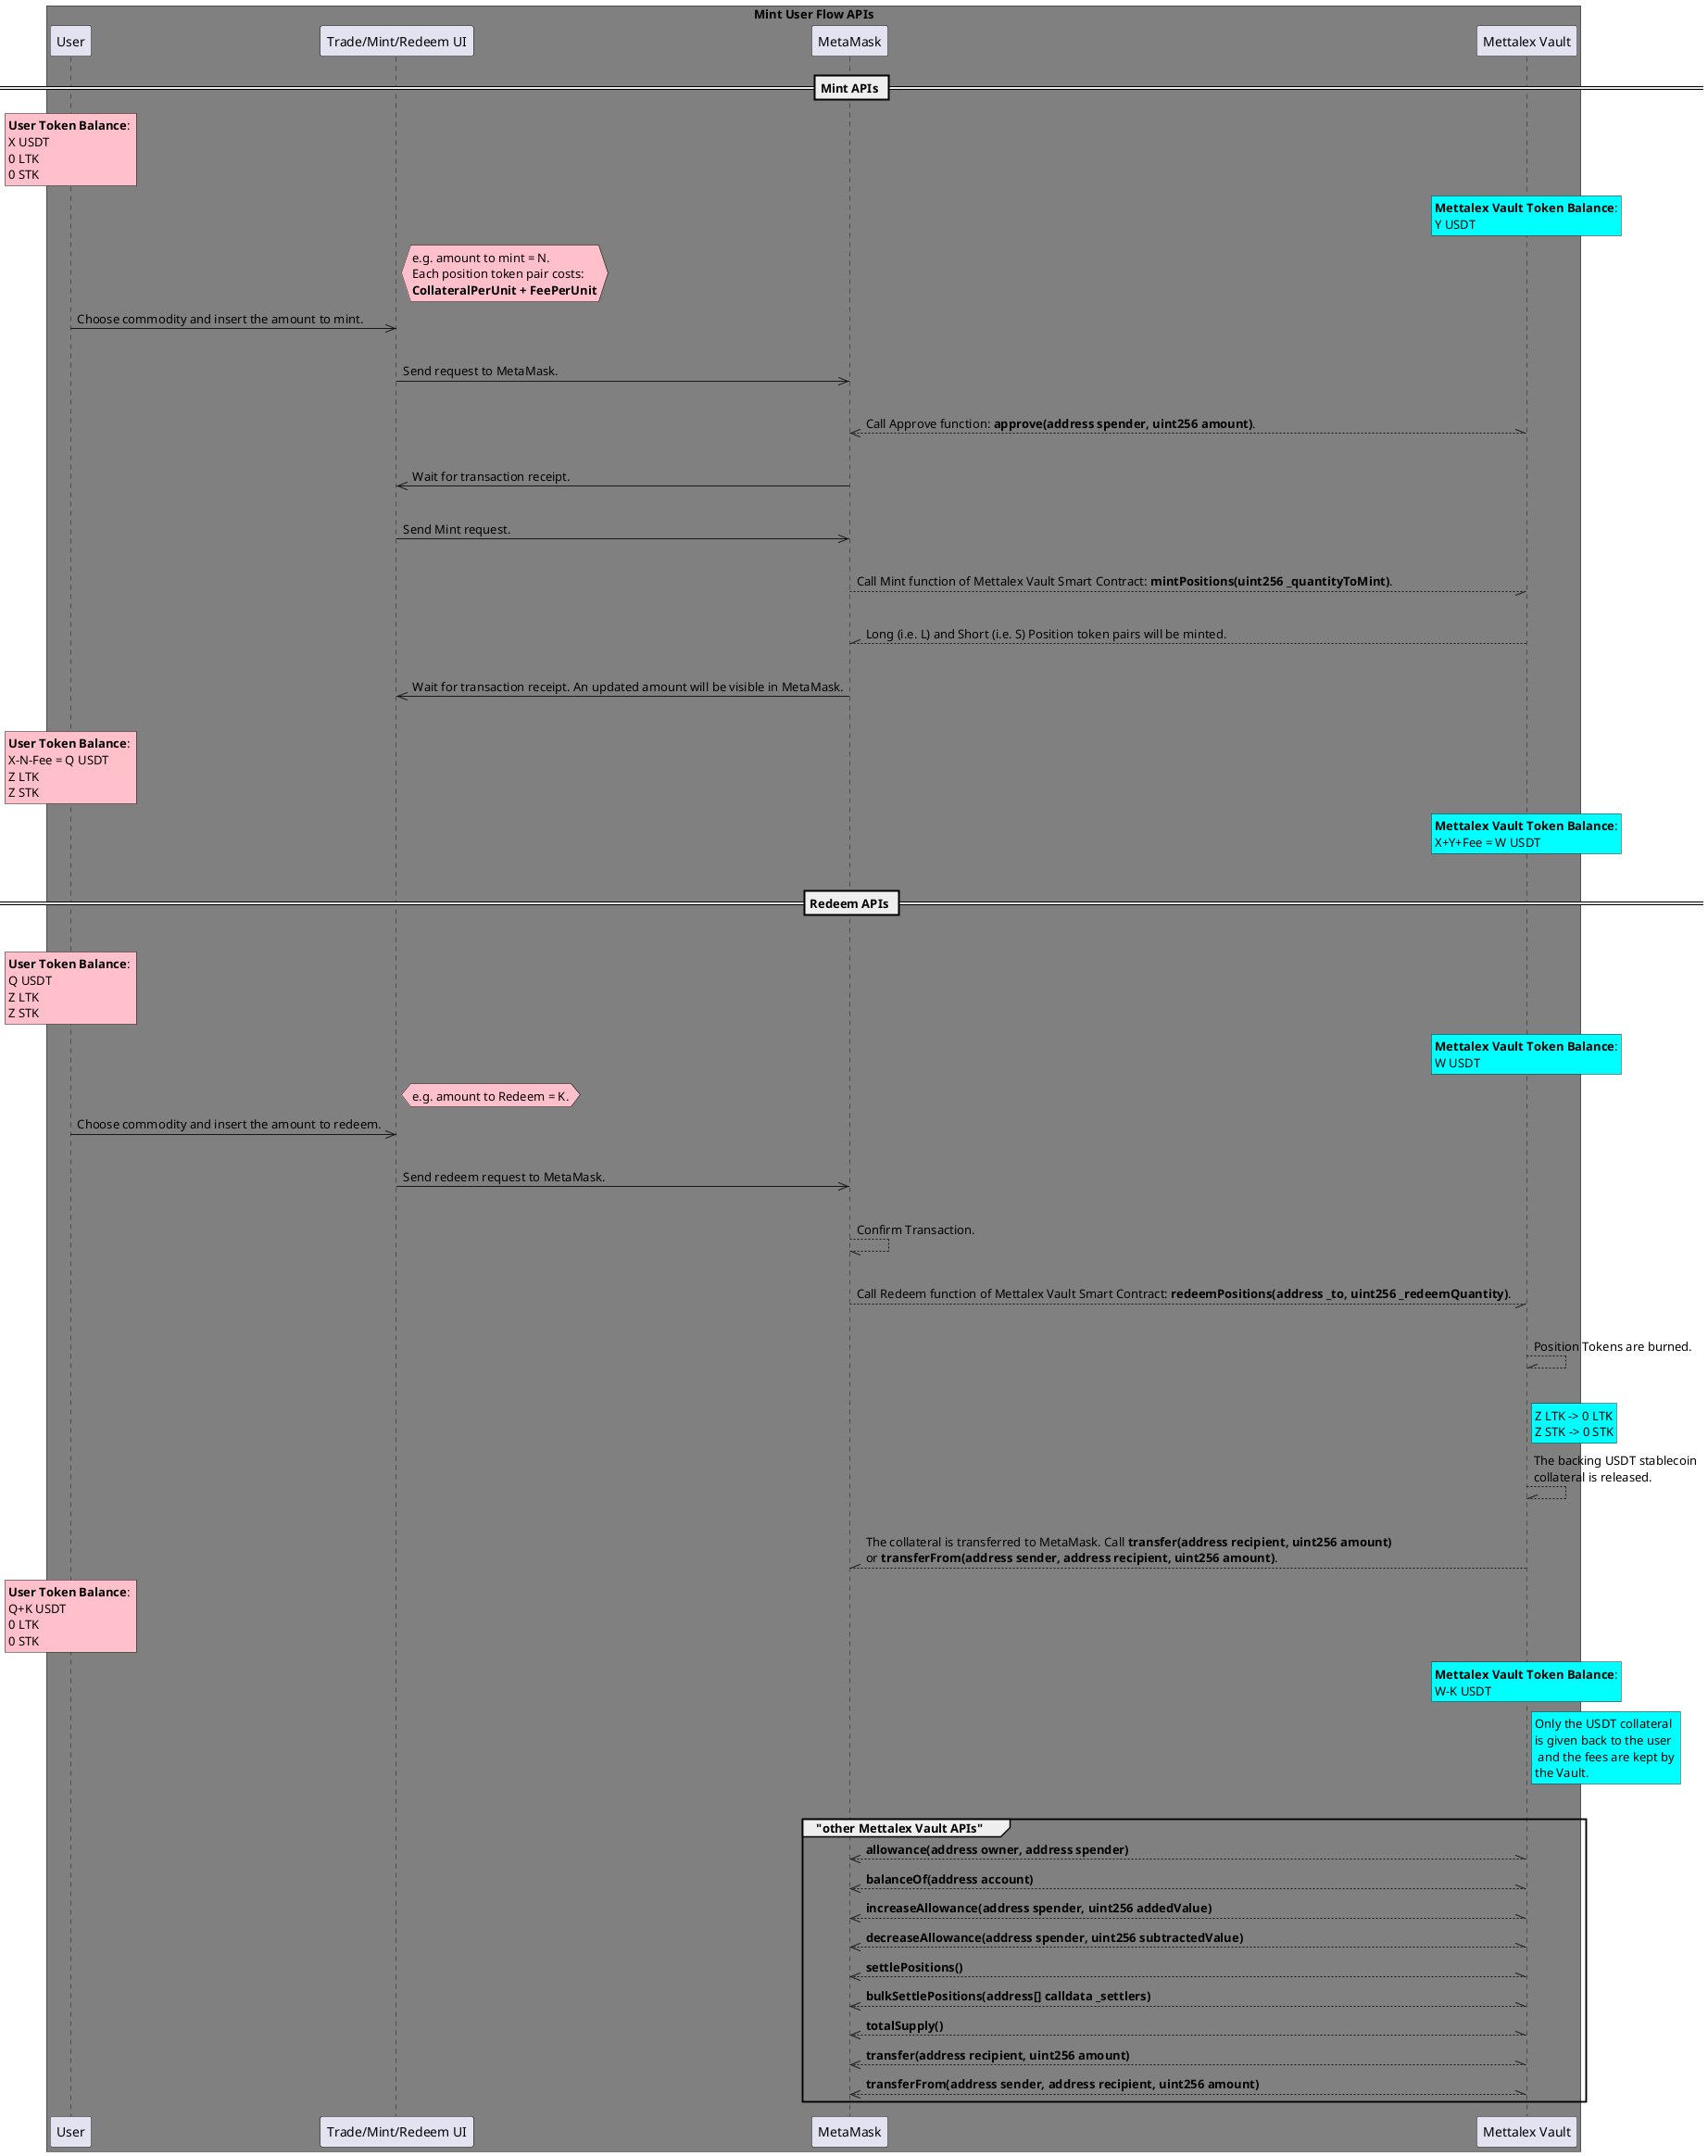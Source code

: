 @startuml

box "Mint User Flow APIs" #grey
participant "User" as user
participant "Trade/Mint/Redeem UI" as UI
participant "MetaMask" as MM
participant "Mettalex Vault" as MV

end box

== Mint APIs ==
rnote over user #pink: **User Token Balance**: \nX USDT \n0 LTK \n0 STK
rnote over MV #aqua: **Mettalex Vault Token Balance**:\nY USDT

hnote right of UI #pink: e.g. amount to mint = N.\nEach position token pair costs:\n**CollateralPerUnit + FeePerUnit**

user ->> UI: Choose commodity and insert the amount to mint.
|||
UI ->> MM: Send request to MetaMask.
|||
MM //--\\ MV: Call Approve function: **approve(address spender, uint256 amount)**.
|||
MM ->> UI: Wait for transaction receipt.
|||
UI ->> MM: Send Mint request.
|||
MM --// MV: Call Mint function of Mettalex Vault Smart Contract: **mintPositions(uint256 _quantityToMint)**.
|||
MV --\\ MM: Long (i.e. L) and Short (i.e. S) Position token pairs will be minted.
|||
MM ->> UI: Wait for transaction receipt. An updated amount will be visible in MetaMask.
|||
rnote over user #pink: **User Token Balance**: \nX-N-Fee = Q USDT \nZ LTK \nZ STK
rnote over MV #aqua: **Mettalex Vault Token Balance**:\nX+Y+Fee = W USDT
|||
== Redeem APIs ==
|||
rnote over user #pink: **User Token Balance**: \nQ USDT \nZ LTK \nZ STK
rnote over MV #aqua: **Mettalex Vault Token Balance**:\nW USDT

hnote right of UI #pink: e.g. amount to Redeem = K.

user ->> UI: Choose commodity and insert the amount to redeem.
|||
UI ->> MM: Send redeem request to MetaMask.
|||
MM --// MM: Confirm Transaction.
|||
MM --// MV: Call Redeem function of Mettalex Vault Smart Contract: **redeemPositions(address _to, uint256 _redeemQuantity)**.
|||
MV --\\ MV: Position Tokens are burned.
|||
rnote right of MV #aqua: Z LTK -> 0 LTK\nZ STK -> 0 STK

MV --\\ MV: The backing USDT stablecoin\ncollateral is released.
|||
MV --\\ MM: The collateral is transferred to MetaMask. Call **transfer(address recipient, uint256 amount)**\nor **transferFrom(address sender, address recipient, uint256 amount)**.

rnote over user #pink: **User Token Balance**: \nQ+K USDT \n0 LTK \n0 STK
rnote over MV #aqua: **Mettalex Vault Token Balance**:\nW-K USDT
rnote right of MV #aqua: Only the USDT collateral\nis given back to the user\n and the fees are kept by \nthe Vault.
|||
group "other Mettalex Vault APIs"
MM //--\\ MV: **allowance(address owner, address spender)**
MM //--\\ MV: **balanceOf(address account)**
MM //--\\ MV: **increaseAllowance(address spender, uint256 addedValue)**
MM //--\\ MV: **decreaseAllowance(address spender, uint256 subtractedValue)**
MM //--\\ MV: **settlePositions()**
MM //--\\ MV: **bulkSettlePositions(address[] calldata _settlers)**
MM //--\\ MV: **totalSupply()**
MM //--\\ MV: **transfer(address recipient, uint256 amount)**
MM //--\\ MV: **transferFrom(address sender, address recipient, uint256 amount)**

end group


@enduml

